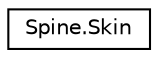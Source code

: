 digraph "그래픽컬한 클래스 계통도"
{
 // LATEX_PDF_SIZE
  edge [fontname="Helvetica",fontsize="10",labelfontname="Helvetica",labelfontsize="10"];
  node [fontname="Helvetica",fontsize="10",shape=record];
  rankdir="LR";
  Node0 [label="Spine.Skin",height=0.2,width=0.4,color="black", fillcolor="white", style="filled",URL="$class_spine_1_1_skin.html",tooltip="Stores attachments by slot index and attachment name."];
}
